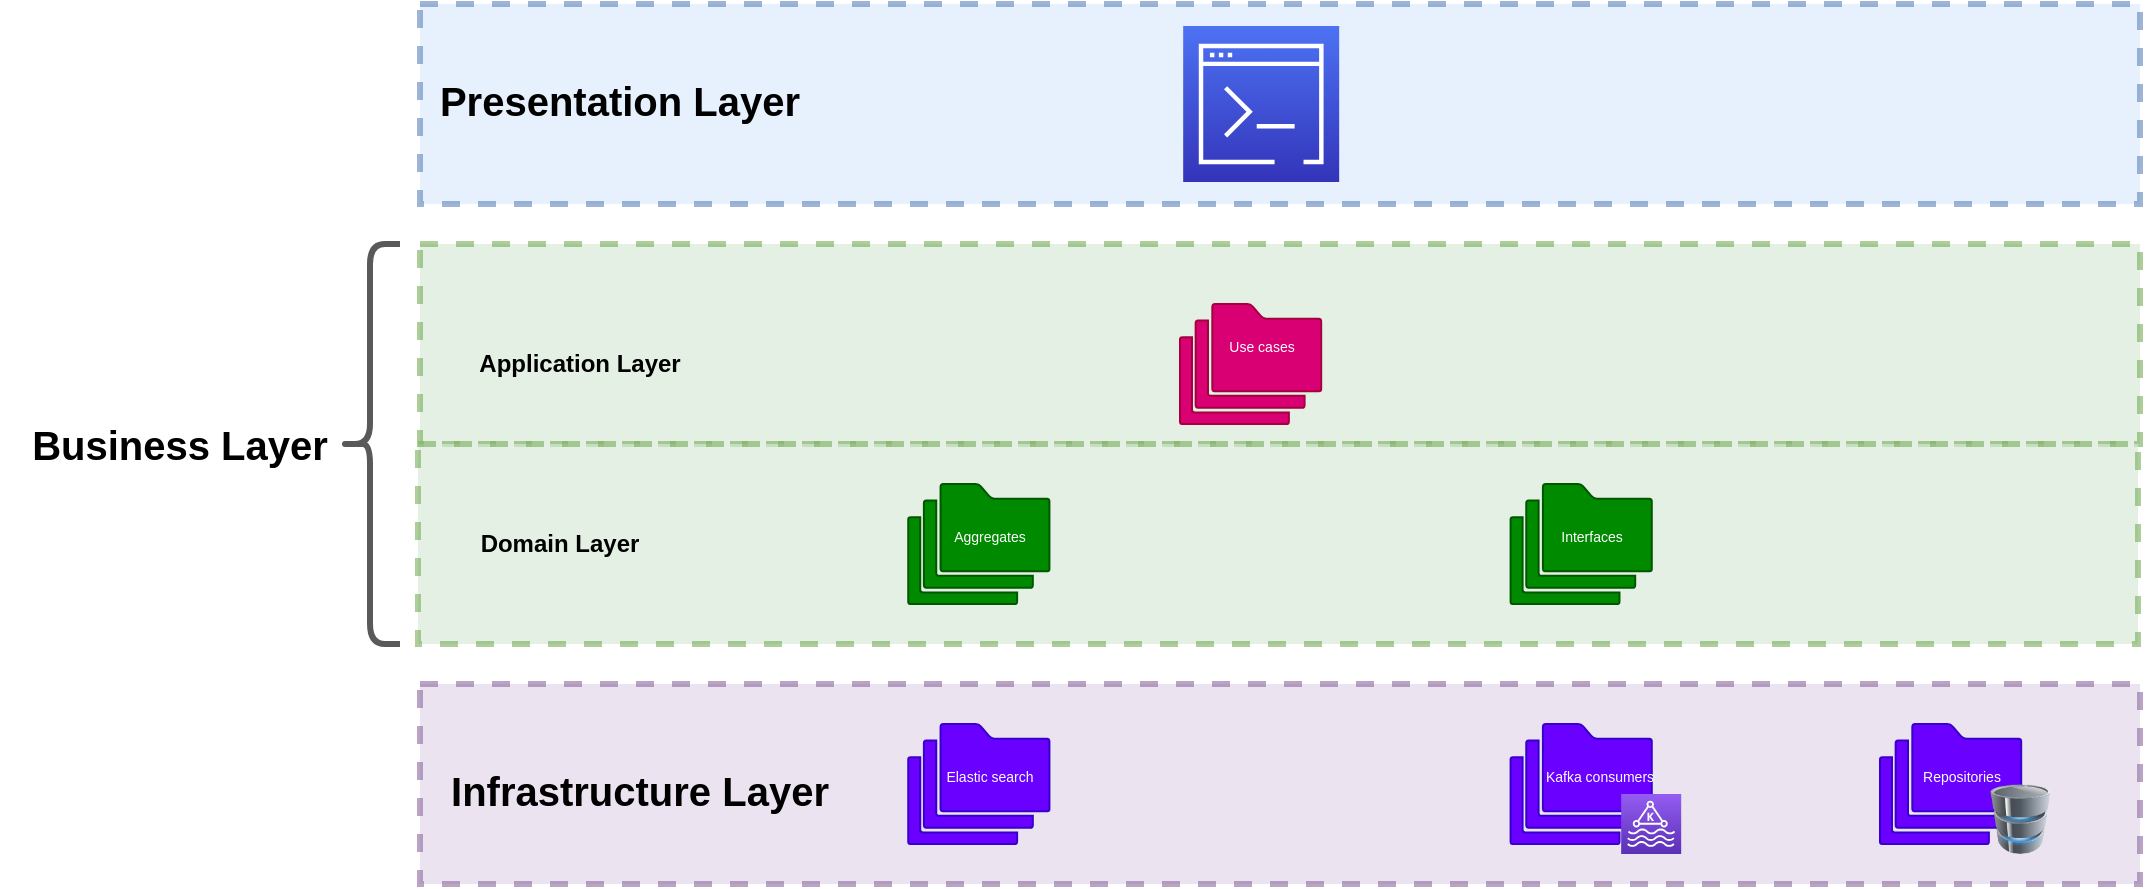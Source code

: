 <mxfile version="20.8.10" type="device" pages="4"><diagram name="layers" id="Tx3TFYvG7jv8XFI1E4lB"><mxGraphModel dx="954" dy="626" grid="1" gridSize="10" guides="1" tooltips="1" connect="1" arrows="1" fold="1" page="1" pageScale="1" pageWidth="1169" pageHeight="827" math="0" shadow="0"><root><mxCell id="ePGLd7q0-TuGSQSvM07I-0"/><mxCell id="ePGLd7q0-TuGSQSvM07I-1" parent="ePGLd7q0-TuGSQSvM07I-0"/><mxCell id="ePGLd7q0-TuGSQSvM07I-2" value="" style="rounded=0;whiteSpace=wrap;html=1;opacity=65;dashed=1;strokeWidth=3;perimeterSpacing=2;fillColor=#dae8fc;strokeColor=#6c8ebf;" vertex="1" parent="ePGLd7q0-TuGSQSvM07I-1"><mxGeometry x="210" y="80" width="860" height="100" as="geometry"/></mxCell><mxCell id="ePGLd7q0-TuGSQSvM07I-3" value="" style="rounded=0;whiteSpace=wrap;html=1;opacity=65;dashed=1;strokeWidth=3;fillColor=#d5e8d4;strokeColor=#82b366;" vertex="1" parent="ePGLd7q0-TuGSQSvM07I-1"><mxGeometry x="210" y="200" width="860" height="100" as="geometry"/></mxCell><mxCell id="ePGLd7q0-TuGSQSvM07I-4" value="" style="sketch=0;html=1;aspect=fixed;strokeColor=#A50040;shadow=0;align=center;verticalAlign=top;fillColor=#d80073;shape=mxgraph.gcp2.folders;fontColor=#ffffff;" vertex="1" parent="ePGLd7q0-TuGSQSvM07I-1"><mxGeometry x="590" y="230" width="70.59" height="60" as="geometry"/></mxCell><mxCell id="ePGLd7q0-TuGSQSvM07I-5" value="" style="rounded=0;whiteSpace=wrap;html=1;opacity=65;dashed=1;strokeWidth=3;fillColor=#d5e8d4;strokeColor=#82b366;" vertex="1" parent="ePGLd7q0-TuGSQSvM07I-1"><mxGeometry x="209" y="300" width="860" height="100" as="geometry"/></mxCell><mxCell id="ePGLd7q0-TuGSQSvM07I-6" value="" style="sketch=0;html=1;aspect=fixed;strokeColor=#005700;shadow=0;align=center;verticalAlign=top;fillColor=#008a00;shape=mxgraph.gcp2.folders;fontColor=#ffffff;" vertex="1" parent="ePGLd7q0-TuGSQSvM07I-1"><mxGeometry x="454.12" y="320" width="70.59" height="60" as="geometry"/></mxCell><mxCell id="ePGLd7q0-TuGSQSvM07I-7" value="" style="sketch=0;html=1;aspect=fixed;strokeColor=#005700;shadow=0;align=center;verticalAlign=top;fillColor=#008a00;shape=mxgraph.gcp2.folders;fontColor=#ffffff;" vertex="1" parent="ePGLd7q0-TuGSQSvM07I-1"><mxGeometry x="755.3" y="320" width="70.59" height="60" as="geometry"/></mxCell><mxCell id="ePGLd7q0-TuGSQSvM07I-8" value="" style="rounded=0;whiteSpace=wrap;html=1;opacity=65;dashed=1;strokeWidth=3;fillColor=#e1d5e7;strokeColor=#9673a6;" vertex="1" parent="ePGLd7q0-TuGSQSvM07I-1"><mxGeometry x="210" y="420" width="860" height="100" as="geometry"/></mxCell><mxCell id="ePGLd7q0-TuGSQSvM07I-9" value="" style="sketch=0;html=1;aspect=fixed;strokeColor=#3700CC;shadow=0;align=center;verticalAlign=top;fillColor=#6a00ff;shape=mxgraph.gcp2.folders;fontColor=#ffffff;" vertex="1" parent="ePGLd7q0-TuGSQSvM07I-1"><mxGeometry x="940" y="440" width="70.59" height="60" as="geometry"/></mxCell><mxCell id="ePGLd7q0-TuGSQSvM07I-10" value="" style="sketch=0;html=1;aspect=fixed;strokeColor=#3700CC;shadow=0;align=center;verticalAlign=top;fillColor=#6a00ff;shape=mxgraph.gcp2.folders;fontColor=#ffffff;" vertex="1" parent="ePGLd7q0-TuGSQSvM07I-1"><mxGeometry x="454.12" y="440" width="70.59" height="60" as="geometry"/></mxCell><mxCell id="ePGLd7q0-TuGSQSvM07I-11" value="" style="sketch=0;html=1;aspect=fixed;strokeColor=#3700CC;shadow=0;align=center;verticalAlign=top;fillColor=#6a00ff;shape=mxgraph.gcp2.folders;fontColor=#ffffff;" vertex="1" parent="ePGLd7q0-TuGSQSvM07I-1"><mxGeometry x="755.3" y="440" width="70.59" height="60" as="geometry"/></mxCell><mxCell id="ePGLd7q0-TuGSQSvM07I-12" value="" style="image;html=1;image=img/lib/clip_art/computers/Database_128x128.png" vertex="1" parent="ePGLd7q0-TuGSQSvM07I-1"><mxGeometry x="995.29" y="465" width="30" height="45" as="geometry"/></mxCell><mxCell id="ePGLd7q0-TuGSQSvM07I-13" value="&lt;font color=&quot;#ffffff&quot; style=&quot;font-size: 7px;&quot;&gt;Aggregates&lt;/font&gt;" style="text;html=1;strokeColor=none;fillColor=none;align=center;verticalAlign=middle;whiteSpace=wrap;rounded=0;" vertex="1" parent="ePGLd7q0-TuGSQSvM07I-1"><mxGeometry x="464.71" y="330" width="60" height="30" as="geometry"/></mxCell><mxCell id="ePGLd7q0-TuGSQSvM07I-14" value="&lt;font color=&quot;#ffffff&quot; style=&quot;font-size: 7px;&quot;&gt;Use cases&lt;/font&gt;" style="text;html=1;strokeColor=none;fillColor=none;align=center;verticalAlign=middle;whiteSpace=wrap;rounded=0;" vertex="1" parent="ePGLd7q0-TuGSQSvM07I-1"><mxGeometry x="600.59" y="235" width="60" height="30" as="geometry"/></mxCell><mxCell id="ePGLd7q0-TuGSQSvM07I-15" value="&lt;font color=&quot;#ffffff&quot; style=&quot;font-size: 7px;&quot;&gt;Interfaces&lt;/font&gt;" style="text;html=1;strokeColor=none;fillColor=none;align=center;verticalAlign=middle;whiteSpace=wrap;rounded=0;" vertex="1" parent="ePGLd7q0-TuGSQSvM07I-1"><mxGeometry x="765.89" y="330" width="60" height="30" as="geometry"/></mxCell><mxCell id="ePGLd7q0-TuGSQSvM07I-16" value="&lt;font color=&quot;#ffffff&quot; style=&quot;font-size: 7px;&quot;&gt;Repositories&lt;/font&gt;" style="text;html=1;strokeColor=none;fillColor=none;align=center;verticalAlign=middle;whiteSpace=wrap;rounded=0;" vertex="1" parent="ePGLd7q0-TuGSQSvM07I-1"><mxGeometry x="950.59" y="450" width="60" height="30" as="geometry"/></mxCell><mxCell id="ePGLd7q0-TuGSQSvM07I-17" value="" style="sketch=0;points=[[0,0,0],[0.25,0,0],[0.5,0,0],[0.75,0,0],[1,0,0],[0,1,0],[0.25,1,0],[0.5,1,0],[0.75,1,0],[1,1,0],[0,0.25,0],[0,0.5,0],[0,0.75,0],[1,0.25,0],[1,0.5,0],[1,0.75,0]];outlineConnect=0;fontColor=#232F3E;gradientColor=#945DF2;gradientDirection=north;fillColor=#5A30B5;strokeColor=#ffffff;dashed=0;verticalLabelPosition=bottom;verticalAlign=top;align=center;html=1;fontSize=12;fontStyle=0;aspect=fixed;shape=mxgraph.aws4.resourceIcon;resIcon=mxgraph.aws4.managed_streaming_for_kafka;" vertex="1" parent="ePGLd7q0-TuGSQSvM07I-1"><mxGeometry x="810.59" y="475" width="30" height="30" as="geometry"/></mxCell><mxCell id="ePGLd7q0-TuGSQSvM07I-18" value="&lt;font color=&quot;#ffffff&quot; style=&quot;font-size: 7px;&quot;&gt;Kafka consumers&lt;/font&gt;" style="text;html=1;strokeColor=none;fillColor=none;align=center;verticalAlign=middle;whiteSpace=wrap;rounded=0;" vertex="1" parent="ePGLd7q0-TuGSQSvM07I-1"><mxGeometry x="769.89" y="450" width="60" height="30" as="geometry"/></mxCell><mxCell id="ePGLd7q0-TuGSQSvM07I-19" value="" style="sketch=0;points=[[0,0,0],[0.25,0,0],[0.5,0,0],[0.75,0,0],[1,0,0],[0,1,0],[0.25,1,0],[0.5,1,0],[0.75,1,0],[1,1,0],[0,0.25,0],[0,0.5,0],[0,0.75,0],[1,0.25,0],[1,0.5,0],[1,0.75,0]];outlineConnect=0;fontColor=#232F3E;gradientColor=#4D72F3;gradientDirection=north;fillColor=#3334B9;strokeColor=#ffffff;dashed=0;verticalLabelPosition=bottom;verticalAlign=top;align=center;html=1;fontSize=12;fontStyle=0;aspect=fixed;shape=mxgraph.aws4.resourceIcon;resIcon=mxgraph.aws4.command_line_interface;" vertex="1" parent="ePGLd7q0-TuGSQSvM07I-1"><mxGeometry x="591.59" y="91" width="78" height="78" as="geometry"/></mxCell><mxCell id="ePGLd7q0-TuGSQSvM07I-20" value="&lt;font color=&quot;#ffffff&quot; style=&quot;font-size: 7px;&quot;&gt;Elastic search&lt;/font&gt;" style="text;html=1;strokeColor=none;fillColor=none;align=center;verticalAlign=middle;whiteSpace=wrap;rounded=0;" vertex="1" parent="ePGLd7q0-TuGSQSvM07I-1"><mxGeometry x="464.71" y="450" width="60" height="30" as="geometry"/></mxCell><mxCell id="ePGLd7q0-TuGSQSvM07I-21" value="&lt;font size=&quot;1&quot; style=&quot;&quot;&gt;&lt;b style=&quot;font-size: 20px;&quot;&gt;Presentation Layer&lt;/b&gt;&lt;/font&gt;" style="text;html=1;strokeColor=none;fillColor=none;align=center;verticalAlign=middle;whiteSpace=wrap;rounded=0;fontSize=7;fontColor=#000000;" vertex="1" parent="ePGLd7q0-TuGSQSvM07I-1"><mxGeometry x="210" y="115.5" width="200" height="24.5" as="geometry"/></mxCell><mxCell id="ePGLd7q0-TuGSQSvM07I-22" value="&lt;font size=&quot;1&quot; style=&quot;&quot;&gt;&lt;b style=&quot;font-size: 12px;&quot;&gt;Application Layer&lt;/b&gt;&lt;/font&gt;" style="text;html=1;strokeColor=none;fillColor=none;align=center;verticalAlign=middle;whiteSpace=wrap;rounded=0;fontSize=7;fontColor=#000000;" vertex="1" parent="ePGLd7q0-TuGSQSvM07I-1"><mxGeometry x="200" y="245.5" width="180" height="29" as="geometry"/></mxCell><mxCell id="ePGLd7q0-TuGSQSvM07I-23" value="&lt;font size=&quot;1&quot; style=&quot;&quot;&gt;&lt;b style=&quot;font-size: 20px;&quot;&gt;Infrastructure Layer&lt;/b&gt;&lt;/font&gt;" style="text;html=1;strokeColor=none;fillColor=none;align=center;verticalAlign=middle;whiteSpace=wrap;rounded=0;fontSize=7;fontColor=#000000;" vertex="1" parent="ePGLd7q0-TuGSQSvM07I-1"><mxGeometry x="210" y="455.5" width="220" height="34.5" as="geometry"/></mxCell><mxCell id="ePGLd7q0-TuGSQSvM07I-24" value="&lt;font size=&quot;1&quot; style=&quot;&quot;&gt;&lt;b style=&quot;font-size: 12px;&quot;&gt;Domain Layer&lt;/b&gt;&lt;/font&gt;" style="text;html=1;strokeColor=none;fillColor=none;align=center;verticalAlign=middle;whiteSpace=wrap;rounded=0;fontSize=7;fontColor=#000000;" vertex="1" parent="ePGLd7q0-TuGSQSvM07I-1"><mxGeometry x="190" y="335.5" width="180" height="29" as="geometry"/></mxCell><mxCell id="ePGLd7q0-TuGSQSvM07I-25" value="" style="shape=curlyBracket;whiteSpace=wrap;html=1;rounded=1;labelPosition=left;verticalLabelPosition=middle;align=right;verticalAlign=middle;labelBackgroundColor=none;strokeColor=#000000;strokeWidth=3;fontSize=16;fontColor=#000000;opacity=65;" vertex="1" parent="ePGLd7q0-TuGSQSvM07I-1"><mxGeometry x="170" y="200" width="30" height="200" as="geometry"/></mxCell><mxCell id="ePGLd7q0-TuGSQSvM07I-26" value="&lt;font size=&quot;1&quot; style=&quot;&quot;&gt;&lt;b style=&quot;font-size: 20px;&quot;&gt;Business Layer&lt;/b&gt;&lt;/font&gt;" style="text;html=1;strokeColor=none;fillColor=none;align=center;verticalAlign=middle;whiteSpace=wrap;rounded=0;fontSize=7;fontColor=#000000;" vertex="1" parent="ePGLd7q0-TuGSQSvM07I-1"><mxGeometry y="285.5" width="180" height="29" as="geometry"/></mxCell></root></mxGraphModel></diagram><diagram name="flow of control" id="nOiHIdug8oq-OXotqcox"><mxGraphModel dx="954" dy="626" grid="1" gridSize="10" guides="1" tooltips="1" connect="1" arrows="1" fold="1" page="1" pageScale="1" pageWidth="1169" pageHeight="827" math="0" shadow="0"><root><mxCell id="rb6EeWWzmOyxbNLJBhc4-0"/><mxCell id="rb6EeWWzmOyxbNLJBhc4-1" parent="rb6EeWWzmOyxbNLJBhc4-0"/><mxCell id="rb6EeWWzmOyxbNLJBhc4-2" value="" style="rounded=0;whiteSpace=wrap;html=1;opacity=65;dashed=1;strokeWidth=3;perimeterSpacing=2;fillColor=#dae8fc;strokeColor=#6c8ebf;" vertex="1" parent="rb6EeWWzmOyxbNLJBhc4-1"><mxGeometry x="210" y="80" width="860" height="100" as="geometry"/></mxCell><mxCell id="rb6EeWWzmOyxbNLJBhc4-3" value="" style="rounded=0;whiteSpace=wrap;html=1;opacity=65;dashed=1;strokeWidth=3;fillColor=#d5e8d4;strokeColor=#82b366;" vertex="1" parent="rb6EeWWzmOyxbNLJBhc4-1"><mxGeometry x="210" y="200" width="860" height="100" as="geometry"/></mxCell><mxCell id="rb6EeWWzmOyxbNLJBhc4-4" value="" style="sketch=0;html=1;aspect=fixed;strokeColor=#A50040;shadow=0;align=center;verticalAlign=top;fillColor=#d80073;shape=mxgraph.gcp2.folders;fontColor=#ffffff;" vertex="1" parent="rb6EeWWzmOyxbNLJBhc4-1"><mxGeometry x="590" y="230" width="70.59" height="60" as="geometry"/></mxCell><mxCell id="rb6EeWWzmOyxbNLJBhc4-5" value="" style="rounded=0;whiteSpace=wrap;html=1;opacity=65;dashed=1;strokeWidth=3;fillColor=#d5e8d4;strokeColor=#82b366;" vertex="1" parent="rb6EeWWzmOyxbNLJBhc4-1"><mxGeometry x="209" y="300" width="860" height="100" as="geometry"/></mxCell><mxCell id="rb6EeWWzmOyxbNLJBhc4-6" value="" style="sketch=0;html=1;aspect=fixed;strokeColor=#005700;shadow=0;align=center;verticalAlign=top;fillColor=#008a00;shape=mxgraph.gcp2.folders;fontColor=#ffffff;" vertex="1" parent="rb6EeWWzmOyxbNLJBhc4-1"><mxGeometry x="454.12" y="320" width="70.59" height="60" as="geometry"/></mxCell><mxCell id="rb6EeWWzmOyxbNLJBhc4-7" value="" style="sketch=0;html=1;aspect=fixed;strokeColor=#005700;shadow=0;align=center;verticalAlign=top;fillColor=#008a00;shape=mxgraph.gcp2.folders;fontColor=#ffffff;" vertex="1" parent="rb6EeWWzmOyxbNLJBhc4-1"><mxGeometry x="755.3" y="320" width="70.59" height="60" as="geometry"/></mxCell><mxCell id="rb6EeWWzmOyxbNLJBhc4-8" value="" style="rounded=0;whiteSpace=wrap;html=1;opacity=65;dashed=1;strokeWidth=3;fillColor=#e1d5e7;strokeColor=#9673a6;" vertex="1" parent="rb6EeWWzmOyxbNLJBhc4-1"><mxGeometry x="210" y="420" width="860" height="100" as="geometry"/></mxCell><mxCell id="rb6EeWWzmOyxbNLJBhc4-9" value="" style="sketch=0;html=1;aspect=fixed;strokeColor=#3700CC;shadow=0;align=center;verticalAlign=top;fillColor=#6a00ff;shape=mxgraph.gcp2.folders;fontColor=#ffffff;" vertex="1" parent="rb6EeWWzmOyxbNLJBhc4-1"><mxGeometry x="940" y="440" width="70.59" height="60" as="geometry"/></mxCell><mxCell id="rb6EeWWzmOyxbNLJBhc4-10" value="" style="sketch=0;html=1;aspect=fixed;strokeColor=#3700CC;shadow=0;align=center;verticalAlign=top;fillColor=#6a00ff;shape=mxgraph.gcp2.folders;fontColor=#ffffff;" vertex="1" parent="rb6EeWWzmOyxbNLJBhc4-1"><mxGeometry x="454.12" y="440" width="70.59" height="60" as="geometry"/></mxCell><mxCell id="rb6EeWWzmOyxbNLJBhc4-11" value="" style="sketch=0;html=1;aspect=fixed;strokeColor=#3700CC;shadow=0;align=center;verticalAlign=top;fillColor=#6a00ff;shape=mxgraph.gcp2.folders;fontColor=#ffffff;" vertex="1" parent="rb6EeWWzmOyxbNLJBhc4-1"><mxGeometry x="755.3" y="440" width="70.59" height="60" as="geometry"/></mxCell><mxCell id="rb6EeWWzmOyxbNLJBhc4-12" value="" style="image;html=1;image=img/lib/clip_art/computers/Database_128x128.png" vertex="1" parent="rb6EeWWzmOyxbNLJBhc4-1"><mxGeometry x="995.29" y="465" width="30" height="45" as="geometry"/></mxCell><mxCell id="rb6EeWWzmOyxbNLJBhc4-13" value="&lt;font color=&quot;#ffffff&quot; style=&quot;font-size: 7px;&quot;&gt;Aggregates&lt;/font&gt;" style="text;html=1;strokeColor=none;fillColor=none;align=center;verticalAlign=middle;whiteSpace=wrap;rounded=0;" vertex="1" parent="rb6EeWWzmOyxbNLJBhc4-1"><mxGeometry x="464.71" y="330" width="60" height="30" as="geometry"/></mxCell><mxCell id="rb6EeWWzmOyxbNLJBhc4-14" value="&lt;font color=&quot;#ffffff&quot; style=&quot;font-size: 7px;&quot;&gt;Use cases&lt;/font&gt;" style="text;html=1;strokeColor=none;fillColor=none;align=center;verticalAlign=middle;whiteSpace=wrap;rounded=0;" vertex="1" parent="rb6EeWWzmOyxbNLJBhc4-1"><mxGeometry x="600.59" y="235" width="60" height="30" as="geometry"/></mxCell><mxCell id="rb6EeWWzmOyxbNLJBhc4-15" value="&lt;font color=&quot;#ffffff&quot; style=&quot;font-size: 7px;&quot;&gt;Interfaces&lt;/font&gt;" style="text;html=1;strokeColor=none;fillColor=none;align=center;verticalAlign=middle;whiteSpace=wrap;rounded=0;" vertex="1" parent="rb6EeWWzmOyxbNLJBhc4-1"><mxGeometry x="765.89" y="330" width="60" height="30" as="geometry"/></mxCell><mxCell id="rb6EeWWzmOyxbNLJBhc4-16" value="&lt;font color=&quot;#ffffff&quot; style=&quot;font-size: 7px;&quot;&gt;Repositories&lt;/font&gt;" style="text;html=1;strokeColor=none;fillColor=none;align=center;verticalAlign=middle;whiteSpace=wrap;rounded=0;" vertex="1" parent="rb6EeWWzmOyxbNLJBhc4-1"><mxGeometry x="950.59" y="450" width="60" height="30" as="geometry"/></mxCell><mxCell id="rb6EeWWzmOyxbNLJBhc4-17" value="" style="sketch=0;points=[[0,0,0],[0.25,0,0],[0.5,0,0],[0.75,0,0],[1,0,0],[0,1,0],[0.25,1,0],[0.5,1,0],[0.75,1,0],[1,1,0],[0,0.25,0],[0,0.5,0],[0,0.75,0],[1,0.25,0],[1,0.5,0],[1,0.75,0]];outlineConnect=0;fontColor=#232F3E;gradientColor=#945DF2;gradientDirection=north;fillColor=#5A30B5;strokeColor=#ffffff;dashed=0;verticalLabelPosition=bottom;verticalAlign=top;align=center;html=1;fontSize=12;fontStyle=0;aspect=fixed;shape=mxgraph.aws4.resourceIcon;resIcon=mxgraph.aws4.managed_streaming_for_kafka;" vertex="1" parent="rb6EeWWzmOyxbNLJBhc4-1"><mxGeometry x="810.59" y="475" width="30" height="30" as="geometry"/></mxCell><mxCell id="rb6EeWWzmOyxbNLJBhc4-18" value="&lt;font color=&quot;#ffffff&quot; style=&quot;font-size: 7px;&quot;&gt;Kafka consumers&lt;/font&gt;" style="text;html=1;strokeColor=none;fillColor=none;align=center;verticalAlign=middle;whiteSpace=wrap;rounded=0;" vertex="1" parent="rb6EeWWzmOyxbNLJBhc4-1"><mxGeometry x="769.89" y="450" width="60" height="30" as="geometry"/></mxCell><mxCell id="rb6EeWWzmOyxbNLJBhc4-19" value="" style="sketch=0;points=[[0,0,0],[0.25,0,0],[0.5,0,0],[0.75,0,0],[1,0,0],[0,1,0],[0.25,1,0],[0.5,1,0],[0.75,1,0],[1,1,0],[0,0.25,0],[0,0.5,0],[0,0.75,0],[1,0.25,0],[1,0.5,0],[1,0.75,0]];outlineConnect=0;fontColor=#232F3E;gradientColor=#4D72F3;gradientDirection=north;fillColor=#3334B9;strokeColor=#ffffff;dashed=0;verticalLabelPosition=bottom;verticalAlign=top;align=center;html=1;fontSize=12;fontStyle=0;aspect=fixed;shape=mxgraph.aws4.resourceIcon;resIcon=mxgraph.aws4.command_line_interface;" vertex="1" parent="rb6EeWWzmOyxbNLJBhc4-1"><mxGeometry x="591.59" y="91" width="78" height="78" as="geometry"/></mxCell><mxCell id="rb6EeWWzmOyxbNLJBhc4-20" value="&lt;font color=&quot;#ffffff&quot; style=&quot;font-size: 7px;&quot;&gt;Elastic search&lt;/font&gt;" style="text;html=1;strokeColor=none;fillColor=none;align=center;verticalAlign=middle;whiteSpace=wrap;rounded=0;" vertex="1" parent="rb6EeWWzmOyxbNLJBhc4-1"><mxGeometry x="464.71" y="450" width="60" height="30" as="geometry"/></mxCell><mxCell id="rb6EeWWzmOyxbNLJBhc4-21" value="&lt;font size=&quot;1&quot; style=&quot;&quot;&gt;&lt;b style=&quot;font-size: 20px;&quot;&gt;Presentation Layer&lt;/b&gt;&lt;/font&gt;" style="text;html=1;strokeColor=none;fillColor=none;align=center;verticalAlign=middle;whiteSpace=wrap;rounded=0;fontSize=7;fontColor=#000000;" vertex="1" parent="rb6EeWWzmOyxbNLJBhc4-1"><mxGeometry x="210" y="115.5" width="200" height="24.5" as="geometry"/></mxCell><mxCell id="rb6EeWWzmOyxbNLJBhc4-22" value="&lt;font size=&quot;1&quot; style=&quot;&quot;&gt;&lt;b style=&quot;font-size: 12px;&quot;&gt;Application Layer&lt;/b&gt;&lt;/font&gt;" style="text;html=1;strokeColor=none;fillColor=none;align=center;verticalAlign=middle;whiteSpace=wrap;rounded=0;fontSize=7;fontColor=#000000;" vertex="1" parent="rb6EeWWzmOyxbNLJBhc4-1"><mxGeometry x="200" y="245.5" width="180" height="29" as="geometry"/></mxCell><mxCell id="rb6EeWWzmOyxbNLJBhc4-23" value="&lt;font size=&quot;1&quot; style=&quot;&quot;&gt;&lt;b style=&quot;font-size: 20px;&quot;&gt;Infrastructure Layer&lt;/b&gt;&lt;/font&gt;" style="text;html=1;strokeColor=none;fillColor=none;align=center;verticalAlign=middle;whiteSpace=wrap;rounded=0;fontSize=7;fontColor=#000000;" vertex="1" parent="rb6EeWWzmOyxbNLJBhc4-1"><mxGeometry x="210" y="455.5" width="220" height="34.5" as="geometry"/></mxCell><mxCell id="rb6EeWWzmOyxbNLJBhc4-24" value="&lt;font size=&quot;1&quot; style=&quot;&quot;&gt;&lt;b style=&quot;font-size: 12px;&quot;&gt;Domain Layer&lt;/b&gt;&lt;/font&gt;" style="text;html=1;strokeColor=none;fillColor=none;align=center;verticalAlign=middle;whiteSpace=wrap;rounded=0;fontSize=7;fontColor=#000000;" vertex="1" parent="rb6EeWWzmOyxbNLJBhc4-1"><mxGeometry x="190" y="335.5" width="180" height="29" as="geometry"/></mxCell><mxCell id="rb6EeWWzmOyxbNLJBhc4-25" value="" style="shape=curlyBracket;whiteSpace=wrap;html=1;rounded=1;labelPosition=left;verticalLabelPosition=middle;align=right;verticalAlign=middle;labelBackgroundColor=none;strokeColor=#000000;strokeWidth=3;fontSize=16;fontColor=#000000;opacity=65;" vertex="1" parent="rb6EeWWzmOyxbNLJBhc4-1"><mxGeometry x="170" y="200" width="30" height="200" as="geometry"/></mxCell><mxCell id="rb6EeWWzmOyxbNLJBhc4-26" value="&lt;font size=&quot;1&quot; style=&quot;&quot;&gt;&lt;b style=&quot;font-size: 20px;&quot;&gt;Business Layer&lt;/b&gt;&lt;/font&gt;" style="text;html=1;strokeColor=none;fillColor=none;align=center;verticalAlign=middle;whiteSpace=wrap;rounded=0;fontSize=7;fontColor=#000000;" vertex="1" parent="rb6EeWWzmOyxbNLJBhc4-1"><mxGeometry y="285.5" width="180" height="29" as="geometry"/></mxCell><mxCell id="rb6EeWWzmOyxbNLJBhc4-27" value="" style="shape=singleArrow;direction=south;whiteSpace=wrap;html=1;labelBackgroundColor=none;strokeColor=#6F0000;strokeWidth=3;fontSize=20;fillColor=#a20025;fontColor=#ffffff;" vertex="1" parent="rb6EeWWzmOyxbNLJBhc4-1"><mxGeometry x="679.3" y="165" width="40.7" height="265" as="geometry"/></mxCell><mxCell id="rb6EeWWzmOyxbNLJBhc4-28" value="" style="shape=singleArrow;direction=north;whiteSpace=wrap;html=1;labelBackgroundColor=none;strokeColor=#6F0000;strokeWidth=3;fontSize=20;fillColor=#a20025;fontColor=#ffffff;" vertex="1" parent="rb6EeWWzmOyxbNLJBhc4-1"><mxGeometry x="544" y="165.0" width="40.7" height="265" as="geometry"/></mxCell><mxCell id="rb6EeWWzmOyxbNLJBhc4-29" value="" style="html=1;shadow=0;dashed=0;align=center;verticalAlign=middle;shape=mxgraph.arrows2.uTurnArrow;dy=6.48;arrowHead=43;dx2=25;labelBackgroundColor=none;strokeColor=#6F0000;strokeWidth=3;fontSize=20;fontColor=#ffffff;direction=north;fillColor=#a20025;" vertex="1" parent="rb6EeWWzmOyxbNLJBhc4-1"><mxGeometry x="567.6" y="445" width="115.4" height="70" as="geometry"/></mxCell></root></mxGraphModel></diagram><diagram id="fqsta2LPxQNryAXcTZmJ" name="port+adapter"><mxGraphModel dx="707" dy="464" grid="1" gridSize="10" guides="1" tooltips="1" connect="1" arrows="1" fold="1" page="1" pageScale="1" pageWidth="1169" pageHeight="827" math="0" shadow="0"><root><mxCell id="0"/><mxCell id="1" parent="0"/><mxCell id="taP5VBp9EhpciP8N42PG-18" value="" style="rounded=1;whiteSpace=wrap;html=1;shadow=0;labelBackgroundColor=none;strokeColor=#6c8ebf;strokeWidth=1;fontSize=11;dashed=1;dashPattern=8 8;fillColor=#dae8fc;" vertex="1" parent="1"><mxGeometry x="320" y="160" width="170" height="320" as="geometry"/></mxCell><mxCell id="taP5VBp9EhpciP8N42PG-17" value="" style="rounded=1;whiteSpace=wrap;html=1;shadow=0;labelBackgroundColor=none;strokeColor=#9673a6;strokeWidth=1;fontSize=11;dashed=1;dashPattern=8 8;fillColor=#e1d5e7;" vertex="1" parent="1"><mxGeometry x="490" y="160" width="170" height="320" as="geometry"/></mxCell><mxCell id="taP5VBp9EhpciP8N42PG-3" value="&lt;font style=&quot;font-size: 11px;&quot;&gt;&lt;b&gt;&lt;font color=&quot;#000000&quot;&gt;Business&lt;br&gt;layer&lt;/font&gt;&lt;/b&gt;&lt;br&gt;&lt;/font&gt;" style="whiteSpace=wrap;html=1;shape=mxgraph.basic.octagon2;align=center;verticalAlign=middle;dx=15;labelBackgroundColor=none;strokeColor=#82b366;strokeWidth=1;fontSize=20;aspect=fixed;shadow=0;fillColor=#d5e8d4;" vertex="1" parent="1"><mxGeometry x="440" y="270" width="100" height="100" as="geometry"/></mxCell><mxCell id="taP5VBp9EhpciP8N42PG-60" style="edgeStyle=orthogonalEdgeStyle;rounded=0;orthogonalLoop=1;jettySize=auto;html=1;entryX=0;entryY=0.5;entryDx=0;entryDy=0;strokeWidth=1;fontSize=11;fontColor=#000000;" edge="1" parent="1" source="taP5VBp9EhpciP8N42PG-21" target="taP5VBp9EhpciP8N42PG-57"><mxGeometry relative="1" as="geometry"/></mxCell><mxCell id="taP5VBp9EhpciP8N42PG-21" value="" style="sketch=0;points=[[0,0,0],[0.25,0,0],[0.5,0,0],[0.75,0,0],[1,0,0],[0,1,0],[0.25,1,0],[0.5,1,0],[0.75,1,0],[1,1,0],[0,0.25,0],[0,0.5,0],[0,0.75,0],[1,0.25,0],[1,0.5,0],[1,0.75,0]];outlineConnect=0;fontColor=#232F3E;gradientColor=#000000;gradientDirection=north;fillColor=#000000;strokeColor=#ffffff;dashed=0;verticalLabelPosition=bottom;verticalAlign=top;align=center;html=1;fontSize=12;fontStyle=0;aspect=fixed;shape=mxgraph.aws4.resourceIcon;resIcon=mxgraph.aws4.command_line_interface;rounded=1;shadow=0;dashPattern=8 8;labelBackgroundColor=none;strokeWidth=1;" vertex="1" parent="1"><mxGeometry x="260" y="304.5" width="35" height="35" as="geometry"/></mxCell><mxCell id="taP5VBp9EhpciP8N42PG-22" value="" style="image;html=1;image=img/lib/clip_art/computers/Database_128x128.png;rounded=1;shadow=0;dashed=1;dashPattern=8 8;labelBackgroundColor=none;sketch=0;strokeColor=#000000;strokeWidth=1;fontSize=11;fontColor=#000000;fillColor=#000000;gradientColor=#000000;" vertex="1" parent="1"><mxGeometry x="677" y="291.88" width="33" height="58.12" as="geometry"/></mxCell><mxCell id="taP5VBp9EhpciP8N42PG-42" value="&lt;b&gt;CLI&lt;/b&gt;" style="text;html=1;align=center;verticalAlign=middle;resizable=0;points=[];autosize=1;strokeColor=none;fillColor=none;fontSize=11;fontColor=#000000;" vertex="1" parent="1"><mxGeometry x="255" y="332" width="40" height="30" as="geometry"/></mxCell><mxCell id="taP5VBp9EhpciP8N42PG-54" value="" style="rounded=0;orthogonalLoop=1;jettySize=auto;html=1;endArrow=none;endFill=0;sketch=0;sourcePerimeterSpacing=0;targetPerimeterSpacing=0;strokeWidth=2;fontSize=11;fontColor=#000000;" edge="1" parent="1"><mxGeometry relative="1" as="geometry"><mxPoint x="439" y="322" as="sourcePoint"/><mxPoint x="414" y="322.0" as="targetPoint"/></mxGeometry></mxCell><mxCell id="taP5VBp9EhpciP8N42PG-55" value="" style="rounded=0;orthogonalLoop=1;jettySize=auto;html=1;endArrow=halfCircle;endFill=0;entryX=0.5;entryY=0.5;endSize=6;strokeWidth=1;sketch=0;fontSize=11;fontColor=#000000;" edge="1" target="taP5VBp9EhpciP8N42PG-56" parent="1"><mxGeometry relative="1" as="geometry"><mxPoint x="381" y="322" as="sourcePoint"/></mxGeometry></mxCell><mxCell id="taP5VBp9EhpciP8N42PG-56" value="" style="ellipse;whiteSpace=wrap;html=1;align=center;aspect=fixed;resizable=0;points=[];outlineConnect=0;sketch=0;rounded=1;shadow=0;labelBackgroundColor=none;strokeColor=#000000;strokeWidth=3;fontSize=11;fontColor=#000000;fillColor=#FFFFFF;gradientColor=#FFFFFF;" vertex="1" parent="1"><mxGeometry x="406" y="317" width="10" height="10" as="geometry"/></mxCell><mxCell id="taP5VBp9EhpciP8N42PG-57" value="handler" style="rounded=0;whiteSpace=wrap;html=1;shadow=0;labelBackgroundColor=none;sketch=0;strokeColor=#b85450;strokeWidth=1;fontSize=11;fillColor=#f8cecc;" vertex="1" parent="1"><mxGeometry x="338" y="307" width="50" height="30" as="geometry"/></mxCell><mxCell id="taP5VBp9EhpciP8N42PG-61" value="" style="rounded=0;whiteSpace=wrap;html=1;shadow=0;labelBackgroundColor=none;sketch=0;strokeColor=#d79b00;strokeWidth=1;fontSize=11;fillColor=#ffe6cc;dashed=1;" vertex="1" parent="1"><mxGeometry x="568.5" y="290" width="51" height="72" as="geometry"/></mxCell><mxCell id="taP5VBp9EhpciP8N42PG-53" value="" style="ellipse;whiteSpace=wrap;html=1;align=center;aspect=fixed;resizable=0;points=[];outlineConnect=0;sketch=0;rounded=1;shadow=0;labelBackgroundColor=none;strokeColor=#000000;strokeWidth=3;fontSize=11;fontColor=#000000;fillColor=#FFFFFF;gradientColor=#FFFFFF;" vertex="1" parent="1"><mxGeometry x="589" y="318" width="10" height="10" as="geometry"/></mxCell><mxCell id="taP5VBp9EhpciP8N42PG-52" value="" style="rounded=0;orthogonalLoop=1;jettySize=auto;html=1;endArrow=halfCircle;endFill=0;entryX=0.5;entryY=0.5;endSize=6;strokeWidth=1;sketch=0;fontSize=11;fontColor=#000000;" edge="1" parent="1"><mxGeometry relative="1" as="geometry"><mxPoint x="540" y="323" as="sourcePoint"/><mxPoint x="592" y="323" as="targetPoint"/></mxGeometry></mxCell><mxCell id="taP5VBp9EhpciP8N42PG-51" value="" style="rounded=0;orthogonalLoop=1;jettySize=auto;html=1;endArrow=none;endFill=0;sketch=0;sourcePerimeterSpacing=0;targetPerimeterSpacing=0;strokeWidth=2;fontSize=11;fontColor=#000000;" edge="1" target="taP5VBp9EhpciP8N42PG-53" parent="1"><mxGeometry relative="1" as="geometry"><mxPoint x="680" y="323" as="sourcePoint"/></mxGeometry></mxCell><mxCell id="taP5VBp9EhpciP8N42PG-62" value="DB&lt;br&gt;adapter" style="text;html=1;strokeColor=none;fillColor=none;align=center;verticalAlign=middle;whiteSpace=wrap;rounded=0;fontSize=11;fontColor=#000000;" vertex="1" parent="1"><mxGeometry x="564" y="332" width="60" height="30" as="geometry"/></mxCell><mxCell id="taP5VBp9EhpciP8N42PG-63" value="Primary/Driving adapters" style="text;html=1;strokeColor=none;fillColor=none;align=center;verticalAlign=middle;whiteSpace=wrap;rounded=0;fontSize=11;fontColor=#000000;" vertex="1" parent="1"><mxGeometry x="306" y="170" width="184" height="30" as="geometry"/></mxCell><mxCell id="taP5VBp9EhpciP8N42PG-64" value="Secondary/Driven adapters" style="text;html=1;strokeColor=none;fillColor=none;align=center;verticalAlign=middle;whiteSpace=wrap;rounded=0;fontSize=11;fontColor=#000000;" vertex="1" parent="1"><mxGeometry x="483" y="170" width="184" height="30" as="geometry"/></mxCell></root></mxGraphModel></diagram><diagram id="YWGPcvYQhLJdMeXUHnhJ" name="dependency injection"><mxGraphModel dx="954" dy="626" grid="1" gridSize="10" guides="1" tooltips="1" connect="1" arrows="1" fold="1" page="1" pageScale="1" pageWidth="1169" pageHeight="827" math="0" shadow="0"><root><mxCell id="0"/><mxCell id="1" parent="0"/><mxCell id="giKBLye8vgbv0_j_v8i2-1" value="Shorten UseCase" style="rounded=0;whiteSpace=wrap;html=1;shadow=0;labelBackgroundColor=none;sketch=0;strokeColor=#006EAF;strokeWidth=2;fontSize=11;fillColor=#1ba1e2;fontColor=#ffffff;" vertex="1" parent="1"><mxGeometry x="390" y="450" width="120" height="60" as="geometry"/></mxCell><mxCell id="giKBLye8vgbv0_j_v8i2-6" style="edgeStyle=orthogonalEdgeStyle;rounded=0;sketch=1;orthogonalLoop=1;jettySize=auto;html=1;shadow=0;labelBackgroundColor=none;strokeWidth=2;fontSize=11;fontColor=#000000;exitX=0;exitY=0.25;exitDx=0;exitDy=0;entryX=1;entryY=0.5;entryDx=0;entryDy=0;curveFitting=1;jiggle=2;" edge="1" parent="1" source="giKBLye8vgbv0_j_v8i2-1" target="giKBLye8vgbv0_j_v8i2-2"><mxGeometry relative="1" as="geometry"/></mxCell><mxCell id="giKBLye8vgbv0_j_v8i2-9" value="depends on" style="edgeLabel;html=1;align=center;verticalAlign=middle;resizable=0;points=[];fontSize=11;fontColor=#000000;" vertex="1" connectable="0" parent="giKBLye8vgbv0_j_v8i2-6"><mxGeometry y="1" relative="1" as="geometry"><mxPoint y="1" as="offset"/></mxGeometry></mxCell><mxCell id="giKBLye8vgbv0_j_v8i2-2" value="CodeGenerator Interface" style="rounded=0;whiteSpace=wrap;html=1;shadow=0;labelBackgroundColor=none;sketch=0;strokeColor=#BD7000;strokeWidth=2;fontSize=11;fillColor=#f0a30a;fontColor=#000000;" vertex="1" parent="1"><mxGeometry x="170" y="20" width="120" height="60" as="geometry"/></mxCell><mxCell id="giKBLye8vgbv0_j_v8i2-3" value="Persister Interface" style="rounded=0;whiteSpace=wrap;html=1;shadow=0;labelBackgroundColor=none;sketch=0;strokeColor=#BD7000;strokeWidth=2;fontSize=11;fillColor=#f0a30a;fontColor=#000000;" vertex="1" parent="1"><mxGeometry x="610" y="20" width="120" height="60" as="geometry"/></mxCell><mxCell id="giKBLye8vgbv0_j_v8i2-25" style="edgeStyle=orthogonalEdgeStyle;rounded=0;sketch=1;orthogonalLoop=1;jettySize=auto;html=1;shadow=0;labelBackgroundColor=none;strokeWidth=2;fontSize=11;fontColor=#000000;exitX=0;exitY=0.75;exitDx=0;exitDy=0;curveFitting=1;jiggle=2;" edge="1" parent="1" source="giKBLye8vgbv0_j_v8i2-21" target="giKBLye8vgbv0_j_v8i2-11"><mxGeometry relative="1" as="geometry"><Array as="points"><mxPoint x="160" y="625"/></Array></mxGeometry></mxCell><mxCell id="giKBLye8vgbv0_j_v8i2-29" value="creates" style="edgeLabel;html=1;align=center;verticalAlign=middle;resizable=0;points=[];fontSize=11;fontColor=#000000;" vertex="1" connectable="0" parent="giKBLye8vgbv0_j_v8i2-25"><mxGeometry x="0.217" relative="1" as="geometry"><mxPoint as="offset"/></mxGeometry></mxCell><mxCell id="giKBLye8vgbv0_j_v8i2-11" value="Mock CodeGenerator" style="rounded=0;whiteSpace=wrap;html=1;shadow=0;labelBackgroundColor=none;sketch=0;strokeColor=#82b366;strokeWidth=2;fontSize=11;fillColor=#d5e8d4;" vertex="1" parent="1"><mxGeometry x="110" y="210" width="120" height="60" as="geometry"/></mxCell><mxCell id="giKBLye8vgbv0_j_v8i2-24" style="edgeStyle=orthogonalEdgeStyle;rounded=0;sketch=1;orthogonalLoop=1;jettySize=auto;html=1;shadow=0;labelBackgroundColor=none;strokeWidth=2;fontSize=11;fontColor=#000000;exitX=0;exitY=0.25;exitDx=0;exitDy=0;curveFitting=1;jiggle=2;" edge="1" parent="1" source="giKBLye8vgbv0_j_v8i2-21" target="giKBLye8vgbv0_j_v8i2-12"><mxGeometry relative="1" as="geometry"><Array as="points"><mxPoint x="260" y="595"/></Array></mxGeometry></mxCell><mxCell id="giKBLye8vgbv0_j_v8i2-28" value="creates" style="edgeLabel;html=1;align=center;verticalAlign=middle;resizable=0;points=[];fontSize=11;fontColor=#000000;" vertex="1" connectable="0" parent="giKBLye8vgbv0_j_v8i2-24"><mxGeometry x="0.284" relative="1" as="geometry"><mxPoint as="offset"/></mxGeometry></mxCell><mxCell id="giKBLye8vgbv0_j_v8i2-12" value="generator" style="rounded=0;whiteSpace=wrap;html=1;shadow=0;labelBackgroundColor=none;sketch=0;strokeColor=#2D7600;strokeWidth=2;fontSize=11;fontColor=#ffffff;fillColor=#60a917;" vertex="1" parent="1"><mxGeometry x="200" y="310" width="120" height="60" as="geometry"/></mxCell><mxCell id="giKBLye8vgbv0_j_v8i2-22" style="edgeStyle=orthogonalEdgeStyle;rounded=0;sketch=1;orthogonalLoop=1;jettySize=auto;html=1;shadow=0;labelBackgroundColor=none;strokeWidth=2;fontSize=11;fontColor=#000000;exitX=1;exitY=0.75;exitDx=0;exitDy=0;curveFitting=1;jiggle=2;" edge="1" parent="1" source="giKBLye8vgbv0_j_v8i2-21" target="giKBLye8vgbv0_j_v8i2-13"><mxGeometry relative="1" as="geometry"><Array as="points"><mxPoint x="750" y="625"/></Array></mxGeometry></mxCell><mxCell id="giKBLye8vgbv0_j_v8i2-31" value="creates" style="edgeLabel;html=1;align=center;verticalAlign=middle;resizable=0;points=[];fontSize=11;fontColor=#000000;" vertex="1" connectable="0" parent="giKBLye8vgbv0_j_v8i2-22"><mxGeometry x="0.236" relative="1" as="geometry"><mxPoint as="offset"/></mxGeometry></mxCell><mxCell id="giKBLye8vgbv0_j_v8i2-13" value="Mock Persister" style="rounded=0;whiteSpace=wrap;html=1;shadow=0;labelBackgroundColor=none;sketch=0;strokeColor=#82b366;strokeWidth=2;fontSize=11;fillColor=#d5e8d4;" vertex="1" parent="1"><mxGeometry x="670" y="200" width="120" height="60" as="geometry"/></mxCell><mxCell id="giKBLye8vgbv0_j_v8i2-23" style="edgeStyle=orthogonalEdgeStyle;rounded=0;sketch=1;orthogonalLoop=1;jettySize=auto;html=1;shadow=0;labelBackgroundColor=none;strokeWidth=2;fontSize=11;fontColor=#000000;exitX=1;exitY=0.25;exitDx=0;exitDy=0;curveFitting=1;jiggle=2;" edge="1" parent="1" source="giKBLye8vgbv0_j_v8i2-21" target="giKBLye8vgbv0_j_v8i2-14"><mxGeometry relative="1" as="geometry"><Array as="points"><mxPoint x="630" y="595"/></Array></mxGeometry></mxCell><mxCell id="giKBLye8vgbv0_j_v8i2-30" value="creates" style="edgeLabel;html=1;align=center;verticalAlign=middle;resizable=0;points=[];fontSize=11;fontColor=#000000;" vertex="1" connectable="0" parent="giKBLye8vgbv0_j_v8i2-23"><mxGeometry x="0.293" y="-1" relative="1" as="geometry"><mxPoint as="offset"/></mxGeometry></mxCell><mxCell id="giKBLye8vgbv0_j_v8i2-14" value="repository" style="rounded=0;whiteSpace=wrap;html=1;shadow=0;labelBackgroundColor=none;sketch=0;strokeColor=#2D7600;strokeWidth=2;fontSize=11;fontColor=#ffffff;fillColor=#60a917;" vertex="1" parent="1"><mxGeometry x="580" y="310" width="120" height="60" as="geometry"/></mxCell><mxCell id="giKBLye8vgbv0_j_v8i2-15" value="" style="endArrow=block;dashed=1;endFill=0;endSize=12;html=1;rounded=0;shadow=0;labelBackgroundColor=none;sketch=1;strokeWidth=2;fontSize=11;fontColor=#000000;entryX=0.75;entryY=1;entryDx=0;entryDy=0;exitX=0.5;exitY=0;exitDx=0;exitDy=0;curveFitting=1;jiggle=2;" edge="1" parent="1" source="giKBLye8vgbv0_j_v8i2-12" target="giKBLye8vgbv0_j_v8i2-2"><mxGeometry width="160" relative="1" as="geometry"><mxPoint x="410" y="320" as="sourcePoint"/><mxPoint x="570" y="320" as="targetPoint"/></mxGeometry></mxCell><mxCell id="giKBLye8vgbv0_j_v8i2-16" value="" style="endArrow=block;dashed=1;endFill=0;endSize=12;html=1;rounded=0;shadow=0;labelBackgroundColor=none;sketch=1;strokeWidth=2;fontSize=11;fontColor=#000000;entryX=0.25;entryY=1;entryDx=0;entryDy=0;exitX=0.75;exitY=0;exitDx=0;exitDy=0;curveFitting=1;jiggle=2;" edge="1" parent="1" source="giKBLye8vgbv0_j_v8i2-11" target="giKBLye8vgbv0_j_v8i2-2"><mxGeometry width="160" relative="1" as="geometry"><mxPoint x="200" y="320" as="sourcePoint"/><mxPoint x="200" y="90" as="targetPoint"/></mxGeometry></mxCell><mxCell id="giKBLye8vgbv0_j_v8i2-17" value="" style="endArrow=block;dashed=1;endFill=0;endSize=12;html=1;rounded=0;shadow=0;labelBackgroundColor=none;sketch=1;strokeWidth=2;fontSize=11;fontColor=#000000;entryX=0.75;entryY=1;entryDx=0;entryDy=0;exitX=0.25;exitY=0;exitDx=0;exitDy=0;curveFitting=1;jiggle=2;" edge="1" parent="1" source="giKBLye8vgbv0_j_v8i2-13" target="giKBLye8vgbv0_j_v8i2-3"><mxGeometry width="160" relative="1" as="geometry"><mxPoint x="660" y="190" as="sourcePoint"/><mxPoint x="700" y="90" as="targetPoint"/></mxGeometry></mxCell><mxCell id="giKBLye8vgbv0_j_v8i2-32" value="implements" style="edgeLabel;html=1;align=center;verticalAlign=middle;resizable=0;points=[];fontSize=11;fontColor=#000000;" vertex="1" connectable="0" parent="giKBLye8vgbv0_j_v8i2-17"><mxGeometry x="-0.117" relative="1" as="geometry"><mxPoint x="-30" as="offset"/></mxGeometry></mxCell><mxCell id="giKBLye8vgbv0_j_v8i2-18" value="" style="endArrow=block;dashed=1;endFill=0;endSize=12;html=1;rounded=0;shadow=0;labelBackgroundColor=none;sketch=1;strokeWidth=2;fontSize=11;fontColor=#000000;entryX=0.25;entryY=1;entryDx=0;entryDy=0;exitX=0.5;exitY=0;exitDx=0;exitDy=0;curveFitting=1;jiggle=2;" edge="1" parent="1" source="giKBLye8vgbv0_j_v8i2-14" target="giKBLye8vgbv0_j_v8i2-3"><mxGeometry width="160" relative="1" as="geometry"><mxPoint x="620" y="310" as="sourcePoint"/><mxPoint x="619.5" y="100" as="targetPoint"/></mxGeometry></mxCell><mxCell id="giKBLye8vgbv0_j_v8i2-26" style="edgeStyle=orthogonalEdgeStyle;rounded=0;sketch=1;orthogonalLoop=1;jettySize=auto;html=1;entryX=0.5;entryY=1;entryDx=0;entryDy=0;shadow=0;labelBackgroundColor=none;strokeWidth=1;fontSize=11;fontColor=#000000;curveFitting=1;jiggle=2;" edge="1" parent="1" source="giKBLye8vgbv0_j_v8i2-21" target="giKBLye8vgbv0_j_v8i2-1"><mxGeometry relative="1" as="geometry"/></mxCell><mxCell id="giKBLye8vgbv0_j_v8i2-27" value="provides" style="edgeLabel;html=1;align=center;verticalAlign=middle;resizable=0;points=[];fontSize=11;fontColor=#000000;" vertex="1" connectable="0" parent="giKBLye8vgbv0_j_v8i2-26"><mxGeometry x="-0.086" y="-1" relative="1" as="geometry"><mxPoint as="offset"/></mxGeometry></mxCell><mxCell id="giKBLye8vgbv0_j_v8i2-21" value="Injector" style="rounded=0;whiteSpace=wrap;html=1;shadow=0;labelBackgroundColor=none;sketch=0;strokeColor=#6c8ebf;strokeWidth=2;fontSize=11;fillColor=#dae8fc;" vertex="1" parent="1"><mxGeometry x="390" y="580" width="120" height="60" as="geometry"/></mxCell><mxCell id="giKBLye8vgbv0_j_v8i2-33" value="implements" style="edgeLabel;html=1;align=center;verticalAlign=middle;resizable=0;points=[];fontSize=11;fontColor=#000000;" vertex="1" connectable="0" parent="1"><mxGeometry x="691" y="141" as="geometry"><mxPoint x="-462" y="3" as="offset"/></mxGeometry></mxCell><mxCell id="giKBLye8vgbv0_j_v8i2-34" style="edgeStyle=orthogonalEdgeStyle;rounded=0;sketch=1;orthogonalLoop=1;jettySize=auto;html=1;shadow=0;labelBackgroundColor=none;strokeWidth=2;fontSize=11;fontColor=#000000;exitX=1;exitY=0.25;exitDx=0;exitDy=0;entryX=0;entryY=0.5;entryDx=0;entryDy=0;curveFitting=1;jiggle=2;" edge="1" parent="1" source="giKBLye8vgbv0_j_v8i2-1" target="giKBLye8vgbv0_j_v8i2-3"><mxGeometry relative="1" as="geometry"><mxPoint x="590" y="450" as="sourcePoint"/><mxPoint x="490" y="35" as="targetPoint"/></mxGeometry></mxCell><mxCell id="giKBLye8vgbv0_j_v8i2-35" value="depends on" style="edgeLabel;html=1;align=center;verticalAlign=middle;resizable=0;points=[];fontSize=11;fontColor=#000000;" vertex="1" connectable="0" parent="giKBLye8vgbv0_j_v8i2-34"><mxGeometry y="1" relative="1" as="geometry"><mxPoint y="1" as="offset"/></mxGeometry></mxCell></root></mxGraphModel></diagram></mxfile>